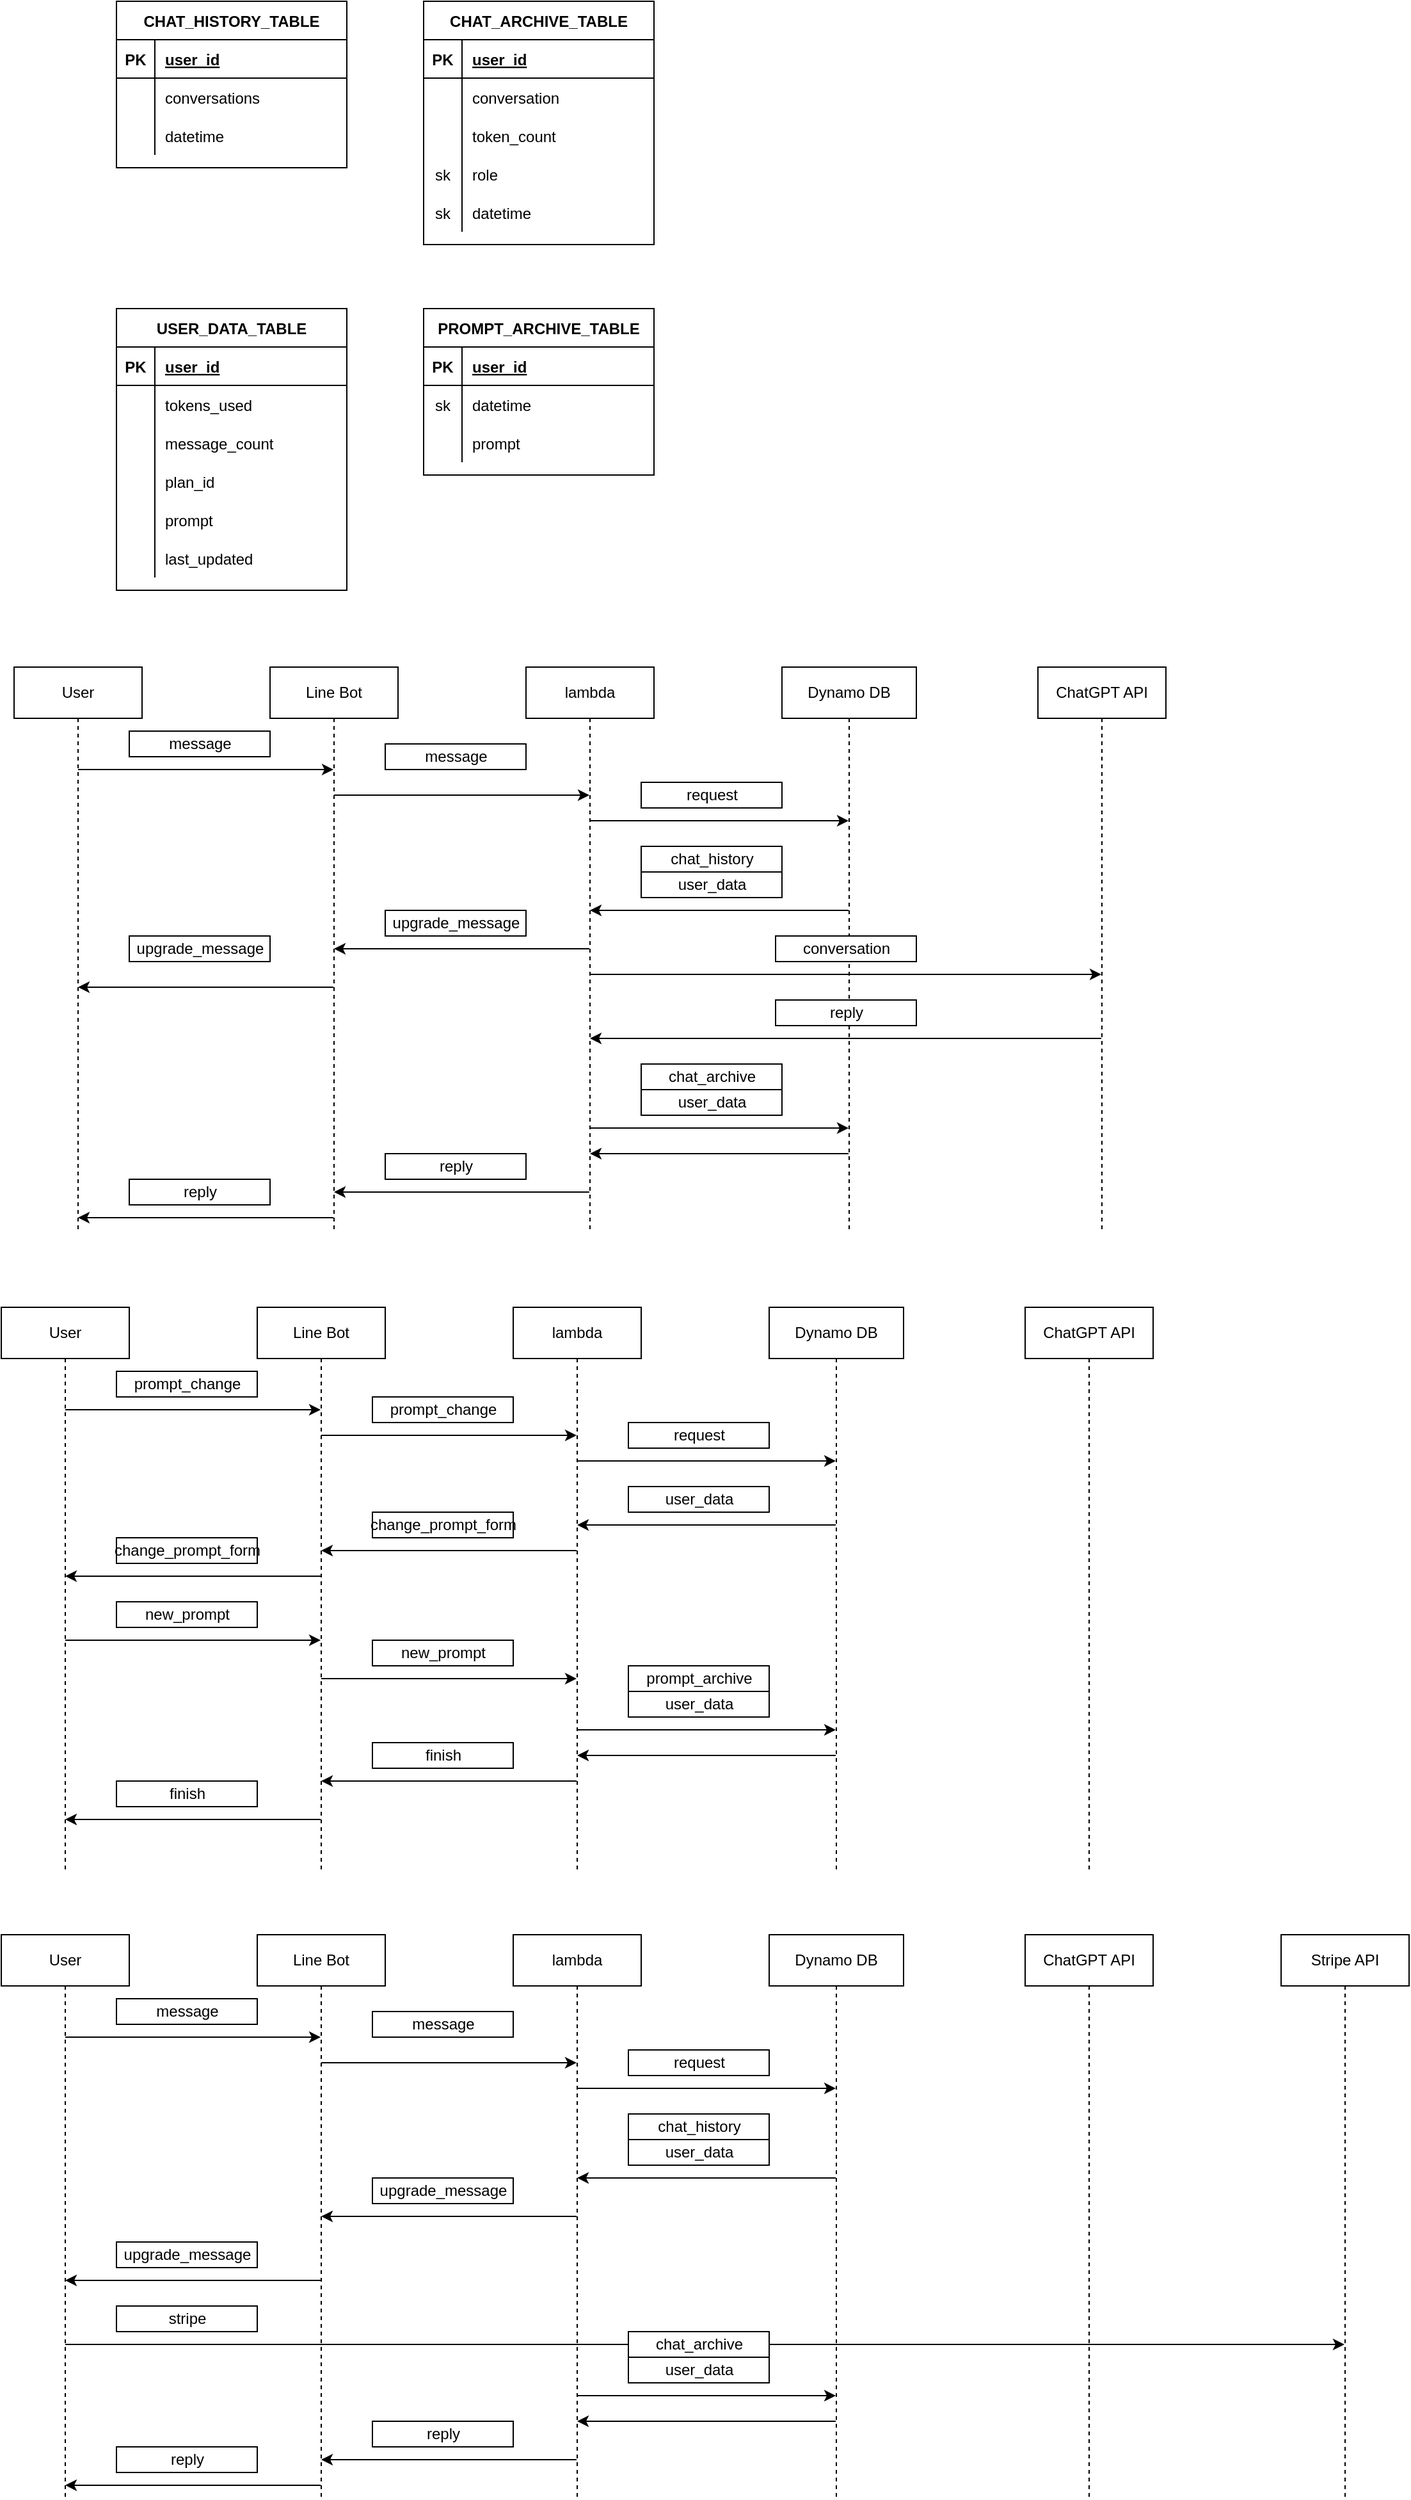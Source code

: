 <mxfile version="20.3.3" type="device"><diagram id="ssqU17osjkDQCOw7yk99" name="ページ1"><mxGraphModel dx="449" dy="261" grid="1" gridSize="10" guides="1" tooltips="1" connect="1" arrows="1" fold="1" page="1" pageScale="1" pageWidth="827" pageHeight="1169" math="0" shadow="0"><root><mxCell id="0"/><mxCell id="1" parent="0"/><mxCell id="wXEiWSFX2AklFEUkoYTZ-1" value="CHAT_HISTORY_TABLE" style="shape=table;startSize=30;container=1;collapsible=1;childLayout=tableLayout;fixedRows=1;rowLines=0;fontStyle=1;align=center;resizeLast=1;" vertex="1" parent="1"><mxGeometry x="120" y="120" width="180" height="130" as="geometry"/></mxCell><mxCell id="wXEiWSFX2AklFEUkoYTZ-2" value="" style="shape=tableRow;horizontal=0;startSize=0;swimlaneHead=0;swimlaneBody=0;fillColor=none;collapsible=0;dropTarget=0;points=[[0,0.5],[1,0.5]];portConstraint=eastwest;top=0;left=0;right=0;bottom=1;" vertex="1" parent="wXEiWSFX2AklFEUkoYTZ-1"><mxGeometry y="30" width="180" height="30" as="geometry"/></mxCell><mxCell id="wXEiWSFX2AklFEUkoYTZ-3" value="PK" style="shape=partialRectangle;connectable=0;fillColor=none;top=0;left=0;bottom=0;right=0;fontStyle=1;overflow=hidden;" vertex="1" parent="wXEiWSFX2AklFEUkoYTZ-2"><mxGeometry width="30" height="30" as="geometry"><mxRectangle width="30" height="30" as="alternateBounds"/></mxGeometry></mxCell><mxCell id="wXEiWSFX2AklFEUkoYTZ-4" value="user_id" style="shape=partialRectangle;connectable=0;fillColor=none;top=0;left=0;bottom=0;right=0;align=left;spacingLeft=6;fontStyle=5;overflow=hidden;" vertex="1" parent="wXEiWSFX2AklFEUkoYTZ-2"><mxGeometry x="30" width="150" height="30" as="geometry"><mxRectangle width="150" height="30" as="alternateBounds"/></mxGeometry></mxCell><mxCell id="wXEiWSFX2AklFEUkoYTZ-5" value="" style="shape=tableRow;horizontal=0;startSize=0;swimlaneHead=0;swimlaneBody=0;fillColor=none;collapsible=0;dropTarget=0;points=[[0,0.5],[1,0.5]];portConstraint=eastwest;top=0;left=0;right=0;bottom=0;" vertex="1" parent="wXEiWSFX2AklFEUkoYTZ-1"><mxGeometry y="60" width="180" height="30" as="geometry"/></mxCell><mxCell id="wXEiWSFX2AklFEUkoYTZ-6" value="" style="shape=partialRectangle;connectable=0;fillColor=none;top=0;left=0;bottom=0;right=0;editable=1;overflow=hidden;" vertex="1" parent="wXEiWSFX2AklFEUkoYTZ-5"><mxGeometry width="30" height="30" as="geometry"><mxRectangle width="30" height="30" as="alternateBounds"/></mxGeometry></mxCell><mxCell id="wXEiWSFX2AklFEUkoYTZ-7" value="conversations" style="shape=partialRectangle;connectable=0;fillColor=none;top=0;left=0;bottom=0;right=0;align=left;spacingLeft=6;overflow=hidden;" vertex="1" parent="wXEiWSFX2AklFEUkoYTZ-5"><mxGeometry x="30" width="150" height="30" as="geometry"><mxRectangle width="150" height="30" as="alternateBounds"/></mxGeometry></mxCell><mxCell id="wXEiWSFX2AklFEUkoYTZ-54" value="" style="shape=tableRow;horizontal=0;startSize=0;swimlaneHead=0;swimlaneBody=0;fillColor=none;collapsible=0;dropTarget=0;points=[[0,0.5],[1,0.5]];portConstraint=eastwest;top=0;left=0;right=0;bottom=0;" vertex="1" parent="wXEiWSFX2AklFEUkoYTZ-1"><mxGeometry y="90" width="180" height="30" as="geometry"/></mxCell><mxCell id="wXEiWSFX2AklFEUkoYTZ-55" value="" style="shape=partialRectangle;connectable=0;fillColor=none;top=0;left=0;bottom=0;right=0;editable=1;overflow=hidden;" vertex="1" parent="wXEiWSFX2AklFEUkoYTZ-54"><mxGeometry width="30" height="30" as="geometry"><mxRectangle width="30" height="30" as="alternateBounds"/></mxGeometry></mxCell><mxCell id="wXEiWSFX2AklFEUkoYTZ-56" value="datetime" style="shape=partialRectangle;connectable=0;fillColor=none;top=0;left=0;bottom=0;right=0;align=left;spacingLeft=6;overflow=hidden;" vertex="1" parent="wXEiWSFX2AklFEUkoYTZ-54"><mxGeometry x="30" width="150" height="30" as="geometry"><mxRectangle width="150" height="30" as="alternateBounds"/></mxGeometry></mxCell><mxCell id="wXEiWSFX2AklFEUkoYTZ-14" value="CHAT_ARCHIVE_TABLE" style="shape=table;startSize=30;container=1;collapsible=1;childLayout=tableLayout;fixedRows=1;rowLines=0;fontStyle=1;align=center;resizeLast=1;" vertex="1" parent="1"><mxGeometry x="360" y="120" width="180" height="190" as="geometry"/></mxCell><mxCell id="wXEiWSFX2AklFEUkoYTZ-15" value="" style="shape=tableRow;horizontal=0;startSize=0;swimlaneHead=0;swimlaneBody=0;fillColor=none;collapsible=0;dropTarget=0;points=[[0,0.5],[1,0.5]];portConstraint=eastwest;top=0;left=0;right=0;bottom=1;" vertex="1" parent="wXEiWSFX2AklFEUkoYTZ-14"><mxGeometry y="30" width="180" height="30" as="geometry"/></mxCell><mxCell id="wXEiWSFX2AklFEUkoYTZ-16" value="PK" style="shape=partialRectangle;connectable=0;fillColor=none;top=0;left=0;bottom=0;right=0;fontStyle=1;overflow=hidden;" vertex="1" parent="wXEiWSFX2AklFEUkoYTZ-15"><mxGeometry width="30" height="30" as="geometry"><mxRectangle width="30" height="30" as="alternateBounds"/></mxGeometry></mxCell><mxCell id="wXEiWSFX2AklFEUkoYTZ-17" value="user_id" style="shape=partialRectangle;connectable=0;fillColor=none;top=0;left=0;bottom=0;right=0;align=left;spacingLeft=6;fontStyle=5;overflow=hidden;" vertex="1" parent="wXEiWSFX2AklFEUkoYTZ-15"><mxGeometry x="30" width="150" height="30" as="geometry"><mxRectangle width="150" height="30" as="alternateBounds"/></mxGeometry></mxCell><mxCell id="wXEiWSFX2AklFEUkoYTZ-18" value="" style="shape=tableRow;horizontal=0;startSize=0;swimlaneHead=0;swimlaneBody=0;fillColor=none;collapsible=0;dropTarget=0;points=[[0,0.5],[1,0.5]];portConstraint=eastwest;top=0;left=0;right=0;bottom=0;" vertex="1" parent="wXEiWSFX2AklFEUkoYTZ-14"><mxGeometry y="60" width="180" height="30" as="geometry"/></mxCell><mxCell id="wXEiWSFX2AklFEUkoYTZ-19" value="" style="shape=partialRectangle;connectable=0;fillColor=none;top=0;left=0;bottom=0;right=0;editable=1;overflow=hidden;" vertex="1" parent="wXEiWSFX2AklFEUkoYTZ-18"><mxGeometry width="30" height="30" as="geometry"><mxRectangle width="30" height="30" as="alternateBounds"/></mxGeometry></mxCell><mxCell id="wXEiWSFX2AklFEUkoYTZ-20" value="conversation" style="shape=partialRectangle;connectable=0;fillColor=none;top=0;left=0;bottom=0;right=0;align=left;spacingLeft=6;overflow=hidden;" vertex="1" parent="wXEiWSFX2AklFEUkoYTZ-18"><mxGeometry x="30" width="150" height="30" as="geometry"><mxRectangle width="150" height="30" as="alternateBounds"/></mxGeometry></mxCell><mxCell id="wXEiWSFX2AklFEUkoYTZ-21" value="" style="shape=tableRow;horizontal=0;startSize=0;swimlaneHead=0;swimlaneBody=0;fillColor=none;collapsible=0;dropTarget=0;points=[[0,0.5],[1,0.5]];portConstraint=eastwest;top=0;left=0;right=0;bottom=0;" vertex="1" parent="wXEiWSFX2AklFEUkoYTZ-14"><mxGeometry y="90" width="180" height="30" as="geometry"/></mxCell><mxCell id="wXEiWSFX2AklFEUkoYTZ-22" value="" style="shape=partialRectangle;connectable=0;fillColor=none;top=0;left=0;bottom=0;right=0;editable=1;overflow=hidden;" vertex="1" parent="wXEiWSFX2AklFEUkoYTZ-21"><mxGeometry width="30" height="30" as="geometry"><mxRectangle width="30" height="30" as="alternateBounds"/></mxGeometry></mxCell><mxCell id="wXEiWSFX2AklFEUkoYTZ-23" value="token_count" style="shape=partialRectangle;connectable=0;fillColor=none;top=0;left=0;bottom=0;right=0;align=left;spacingLeft=6;overflow=hidden;" vertex="1" parent="wXEiWSFX2AklFEUkoYTZ-21"><mxGeometry x="30" width="150" height="30" as="geometry"><mxRectangle width="150" height="30" as="alternateBounds"/></mxGeometry></mxCell><mxCell id="wXEiWSFX2AklFEUkoYTZ-24" value="" style="shape=tableRow;horizontal=0;startSize=0;swimlaneHead=0;swimlaneBody=0;fillColor=none;collapsible=0;dropTarget=0;points=[[0,0.5],[1,0.5]];portConstraint=eastwest;top=0;left=0;right=0;bottom=0;" vertex="1" parent="wXEiWSFX2AklFEUkoYTZ-14"><mxGeometry y="120" width="180" height="30" as="geometry"/></mxCell><mxCell id="wXEiWSFX2AklFEUkoYTZ-25" value="sk" style="shape=partialRectangle;connectable=0;fillColor=none;top=0;left=0;bottom=0;right=0;editable=1;overflow=hidden;" vertex="1" parent="wXEiWSFX2AklFEUkoYTZ-24"><mxGeometry width="30" height="30" as="geometry"><mxRectangle width="30" height="30" as="alternateBounds"/></mxGeometry></mxCell><mxCell id="wXEiWSFX2AklFEUkoYTZ-26" value="role" style="shape=partialRectangle;connectable=0;fillColor=none;top=0;left=0;bottom=0;right=0;align=left;spacingLeft=6;overflow=hidden;" vertex="1" parent="wXEiWSFX2AklFEUkoYTZ-24"><mxGeometry x="30" width="150" height="30" as="geometry"><mxRectangle width="150" height="30" as="alternateBounds"/></mxGeometry></mxCell><mxCell id="wXEiWSFX2AklFEUkoYTZ-51" style="shape=tableRow;horizontal=0;startSize=0;swimlaneHead=0;swimlaneBody=0;fillColor=none;collapsible=0;dropTarget=0;points=[[0,0.5],[1,0.5]];portConstraint=eastwest;top=0;left=0;right=0;bottom=0;" vertex="1" parent="wXEiWSFX2AklFEUkoYTZ-14"><mxGeometry y="150" width="180" height="30" as="geometry"/></mxCell><mxCell id="wXEiWSFX2AklFEUkoYTZ-52" value="sk" style="shape=partialRectangle;connectable=0;fillColor=none;top=0;left=0;bottom=0;right=0;editable=1;overflow=hidden;" vertex="1" parent="wXEiWSFX2AklFEUkoYTZ-51"><mxGeometry width="30" height="30" as="geometry"><mxRectangle width="30" height="30" as="alternateBounds"/></mxGeometry></mxCell><mxCell id="wXEiWSFX2AklFEUkoYTZ-53" value="datetime" style="shape=partialRectangle;connectable=0;fillColor=none;top=0;left=0;bottom=0;right=0;align=left;spacingLeft=6;overflow=hidden;" vertex="1" parent="wXEiWSFX2AklFEUkoYTZ-51"><mxGeometry x="30" width="150" height="30" as="geometry"><mxRectangle width="150" height="30" as="alternateBounds"/></mxGeometry></mxCell><mxCell id="wXEiWSFX2AklFEUkoYTZ-57" value="PROMPT_ARCHIVE_TABLE" style="shape=table;startSize=30;container=1;collapsible=1;childLayout=tableLayout;fixedRows=1;rowLines=0;fontStyle=1;align=center;resizeLast=1;" vertex="1" parent="1"><mxGeometry x="360" y="360" width="180" height="130" as="geometry"/></mxCell><mxCell id="wXEiWSFX2AklFEUkoYTZ-58" value="" style="shape=tableRow;horizontal=0;startSize=0;swimlaneHead=0;swimlaneBody=0;fillColor=none;collapsible=0;dropTarget=0;points=[[0,0.5],[1,0.5]];portConstraint=eastwest;top=0;left=0;right=0;bottom=1;" vertex="1" parent="wXEiWSFX2AklFEUkoYTZ-57"><mxGeometry y="30" width="180" height="30" as="geometry"/></mxCell><mxCell id="wXEiWSFX2AklFEUkoYTZ-59" value="PK" style="shape=partialRectangle;connectable=0;fillColor=none;top=0;left=0;bottom=0;right=0;fontStyle=1;overflow=hidden;" vertex="1" parent="wXEiWSFX2AklFEUkoYTZ-58"><mxGeometry width="30" height="30" as="geometry"><mxRectangle width="30" height="30" as="alternateBounds"/></mxGeometry></mxCell><mxCell id="wXEiWSFX2AklFEUkoYTZ-60" value="user_id" style="shape=partialRectangle;connectable=0;fillColor=none;top=0;left=0;bottom=0;right=0;align=left;spacingLeft=6;fontStyle=5;overflow=hidden;" vertex="1" parent="wXEiWSFX2AklFEUkoYTZ-58"><mxGeometry x="30" width="150" height="30" as="geometry"><mxRectangle width="150" height="30" as="alternateBounds"/></mxGeometry></mxCell><mxCell id="wXEiWSFX2AklFEUkoYTZ-61" value="" style="shape=tableRow;horizontal=0;startSize=0;swimlaneHead=0;swimlaneBody=0;fillColor=none;collapsible=0;dropTarget=0;points=[[0,0.5],[1,0.5]];portConstraint=eastwest;top=0;left=0;right=0;bottom=0;" vertex="1" parent="wXEiWSFX2AklFEUkoYTZ-57"><mxGeometry y="60" width="180" height="30" as="geometry"/></mxCell><mxCell id="wXEiWSFX2AklFEUkoYTZ-62" value="sk" style="shape=partialRectangle;connectable=0;fillColor=none;top=0;left=0;bottom=0;right=0;editable=1;overflow=hidden;" vertex="1" parent="wXEiWSFX2AklFEUkoYTZ-61"><mxGeometry width="30" height="30" as="geometry"><mxRectangle width="30" height="30" as="alternateBounds"/></mxGeometry></mxCell><mxCell id="wXEiWSFX2AklFEUkoYTZ-63" value="datetime" style="shape=partialRectangle;connectable=0;fillColor=none;top=0;left=0;bottom=0;right=0;align=left;spacingLeft=6;overflow=hidden;" vertex="1" parent="wXEiWSFX2AklFEUkoYTZ-61"><mxGeometry x="30" width="150" height="30" as="geometry"><mxRectangle width="150" height="30" as="alternateBounds"/></mxGeometry></mxCell><mxCell id="wXEiWSFX2AklFEUkoYTZ-67" value="" style="shape=tableRow;horizontal=0;startSize=0;swimlaneHead=0;swimlaneBody=0;fillColor=none;collapsible=0;dropTarget=0;points=[[0,0.5],[1,0.5]];portConstraint=eastwest;top=0;left=0;right=0;bottom=0;" vertex="1" parent="wXEiWSFX2AklFEUkoYTZ-57"><mxGeometry y="90" width="180" height="30" as="geometry"/></mxCell><mxCell id="wXEiWSFX2AklFEUkoYTZ-68" value="" style="shape=partialRectangle;connectable=0;fillColor=none;top=0;left=0;bottom=0;right=0;editable=1;overflow=hidden;" vertex="1" parent="wXEiWSFX2AklFEUkoYTZ-67"><mxGeometry width="30" height="30" as="geometry"><mxRectangle width="30" height="30" as="alternateBounds"/></mxGeometry></mxCell><mxCell id="wXEiWSFX2AklFEUkoYTZ-69" value="prompt" style="shape=partialRectangle;connectable=0;fillColor=none;top=0;left=0;bottom=0;right=0;align=left;spacingLeft=6;overflow=hidden;" vertex="1" parent="wXEiWSFX2AklFEUkoYTZ-67"><mxGeometry x="30" width="150" height="30" as="geometry"><mxRectangle width="150" height="30" as="alternateBounds"/></mxGeometry></mxCell><mxCell id="wXEiWSFX2AklFEUkoYTZ-76" value="USER_DATA_TABLE" style="shape=table;startSize=30;container=1;collapsible=1;childLayout=tableLayout;fixedRows=1;rowLines=0;fontStyle=1;align=center;resizeLast=1;" vertex="1" parent="1"><mxGeometry x="120" y="360" width="180" height="220" as="geometry"/></mxCell><mxCell id="wXEiWSFX2AklFEUkoYTZ-77" value="" style="shape=tableRow;horizontal=0;startSize=0;swimlaneHead=0;swimlaneBody=0;fillColor=none;collapsible=0;dropTarget=0;points=[[0,0.5],[1,0.5]];portConstraint=eastwest;top=0;left=0;right=0;bottom=1;" vertex="1" parent="wXEiWSFX2AklFEUkoYTZ-76"><mxGeometry y="30" width="180" height="30" as="geometry"/></mxCell><mxCell id="wXEiWSFX2AklFEUkoYTZ-78" value="PK" style="shape=partialRectangle;connectable=0;fillColor=none;top=0;left=0;bottom=0;right=0;fontStyle=1;overflow=hidden;" vertex="1" parent="wXEiWSFX2AklFEUkoYTZ-77"><mxGeometry width="30" height="30" as="geometry"><mxRectangle width="30" height="30" as="alternateBounds"/></mxGeometry></mxCell><mxCell id="wXEiWSFX2AklFEUkoYTZ-79" value="user_id" style="shape=partialRectangle;connectable=0;fillColor=none;top=0;left=0;bottom=0;right=0;align=left;spacingLeft=6;fontStyle=5;overflow=hidden;" vertex="1" parent="wXEiWSFX2AklFEUkoYTZ-77"><mxGeometry x="30" width="150" height="30" as="geometry"><mxRectangle width="150" height="30" as="alternateBounds"/></mxGeometry></mxCell><mxCell id="wXEiWSFX2AklFEUkoYTZ-80" value="" style="shape=tableRow;horizontal=0;startSize=0;swimlaneHead=0;swimlaneBody=0;fillColor=none;collapsible=0;dropTarget=0;points=[[0,0.5],[1,0.5]];portConstraint=eastwest;top=0;left=0;right=0;bottom=0;" vertex="1" parent="wXEiWSFX2AklFEUkoYTZ-76"><mxGeometry y="60" width="180" height="30" as="geometry"/></mxCell><mxCell id="wXEiWSFX2AklFEUkoYTZ-81" value="" style="shape=partialRectangle;connectable=0;fillColor=none;top=0;left=0;bottom=0;right=0;editable=1;overflow=hidden;" vertex="1" parent="wXEiWSFX2AklFEUkoYTZ-80"><mxGeometry width="30" height="30" as="geometry"><mxRectangle width="30" height="30" as="alternateBounds"/></mxGeometry></mxCell><mxCell id="wXEiWSFX2AklFEUkoYTZ-82" value="tokens_used" style="shape=partialRectangle;connectable=0;fillColor=none;top=0;left=0;bottom=0;right=0;align=left;spacingLeft=6;overflow=hidden;" vertex="1" parent="wXEiWSFX2AklFEUkoYTZ-80"><mxGeometry x="30" width="150" height="30" as="geometry"><mxRectangle width="150" height="30" as="alternateBounds"/></mxGeometry></mxCell><mxCell id="wXEiWSFX2AklFEUkoYTZ-83" value="" style="shape=tableRow;horizontal=0;startSize=0;swimlaneHead=0;swimlaneBody=0;fillColor=none;collapsible=0;dropTarget=0;points=[[0,0.5],[1,0.5]];portConstraint=eastwest;top=0;left=0;right=0;bottom=0;" vertex="1" parent="wXEiWSFX2AklFEUkoYTZ-76"><mxGeometry y="90" width="180" height="30" as="geometry"/></mxCell><mxCell id="wXEiWSFX2AklFEUkoYTZ-84" value="" style="shape=partialRectangle;connectable=0;fillColor=none;top=0;left=0;bottom=0;right=0;editable=1;overflow=hidden;" vertex="1" parent="wXEiWSFX2AklFEUkoYTZ-83"><mxGeometry width="30" height="30" as="geometry"><mxRectangle width="30" height="30" as="alternateBounds"/></mxGeometry></mxCell><mxCell id="wXEiWSFX2AklFEUkoYTZ-85" value="message_count" style="shape=partialRectangle;connectable=0;fillColor=none;top=0;left=0;bottom=0;right=0;align=left;spacingLeft=6;overflow=hidden;" vertex="1" parent="wXEiWSFX2AklFEUkoYTZ-83"><mxGeometry x="30" width="150" height="30" as="geometry"><mxRectangle width="150" height="30" as="alternateBounds"/></mxGeometry></mxCell><mxCell id="wXEiWSFX2AklFEUkoYTZ-86" style="shape=tableRow;horizontal=0;startSize=0;swimlaneHead=0;swimlaneBody=0;fillColor=none;collapsible=0;dropTarget=0;points=[[0,0.5],[1,0.5]];portConstraint=eastwest;top=0;left=0;right=0;bottom=0;" vertex="1" parent="wXEiWSFX2AklFEUkoYTZ-76"><mxGeometry y="120" width="180" height="30" as="geometry"/></mxCell><mxCell id="wXEiWSFX2AklFEUkoYTZ-87" style="shape=partialRectangle;connectable=0;fillColor=none;top=0;left=0;bottom=0;right=0;editable=1;overflow=hidden;" vertex="1" parent="wXEiWSFX2AklFEUkoYTZ-86"><mxGeometry width="30" height="30" as="geometry"><mxRectangle width="30" height="30" as="alternateBounds"/></mxGeometry></mxCell><mxCell id="wXEiWSFX2AklFEUkoYTZ-88" value="plan_id" style="shape=partialRectangle;connectable=0;fillColor=none;top=0;left=0;bottom=0;right=0;align=left;spacingLeft=6;overflow=hidden;" vertex="1" parent="wXEiWSFX2AklFEUkoYTZ-86"><mxGeometry x="30" width="150" height="30" as="geometry"><mxRectangle width="150" height="30" as="alternateBounds"/></mxGeometry></mxCell><mxCell id="wXEiWSFX2AklFEUkoYTZ-89" style="shape=tableRow;horizontal=0;startSize=0;swimlaneHead=0;swimlaneBody=0;fillColor=none;collapsible=0;dropTarget=0;points=[[0,0.5],[1,0.5]];portConstraint=eastwest;top=0;left=0;right=0;bottom=0;" vertex="1" parent="wXEiWSFX2AklFEUkoYTZ-76"><mxGeometry y="150" width="180" height="30" as="geometry"/></mxCell><mxCell id="wXEiWSFX2AklFEUkoYTZ-90" style="shape=partialRectangle;connectable=0;fillColor=none;top=0;left=0;bottom=0;right=0;editable=1;overflow=hidden;" vertex="1" parent="wXEiWSFX2AklFEUkoYTZ-89"><mxGeometry width="30" height="30" as="geometry"><mxRectangle width="30" height="30" as="alternateBounds"/></mxGeometry></mxCell><mxCell id="wXEiWSFX2AklFEUkoYTZ-91" value="prompt" style="shape=partialRectangle;connectable=0;fillColor=none;top=0;left=0;bottom=0;right=0;align=left;spacingLeft=6;overflow=hidden;" vertex="1" parent="wXEiWSFX2AklFEUkoYTZ-89"><mxGeometry x="30" width="150" height="30" as="geometry"><mxRectangle width="150" height="30" as="alternateBounds"/></mxGeometry></mxCell><mxCell id="wXEiWSFX2AklFEUkoYTZ-95" style="shape=tableRow;horizontal=0;startSize=0;swimlaneHead=0;swimlaneBody=0;fillColor=none;collapsible=0;dropTarget=0;points=[[0,0.5],[1,0.5]];portConstraint=eastwest;top=0;left=0;right=0;bottom=0;" vertex="1" parent="wXEiWSFX2AklFEUkoYTZ-76"><mxGeometry y="180" width="180" height="30" as="geometry"/></mxCell><mxCell id="wXEiWSFX2AklFEUkoYTZ-96" style="shape=partialRectangle;connectable=0;fillColor=none;top=0;left=0;bottom=0;right=0;editable=1;overflow=hidden;" vertex="1" parent="wXEiWSFX2AklFEUkoYTZ-95"><mxGeometry width="30" height="30" as="geometry"><mxRectangle width="30" height="30" as="alternateBounds"/></mxGeometry></mxCell><mxCell id="wXEiWSFX2AklFEUkoYTZ-97" value="last_updated" style="shape=partialRectangle;connectable=0;fillColor=none;top=0;left=0;bottom=0;right=0;align=left;spacingLeft=6;overflow=hidden;" vertex="1" parent="wXEiWSFX2AklFEUkoYTZ-95"><mxGeometry x="30" width="150" height="30" as="geometry"><mxRectangle width="150" height="30" as="alternateBounds"/></mxGeometry></mxCell><mxCell id="wXEiWSFX2AklFEUkoYTZ-105" style="edgeStyle=orthogonalEdgeStyle;rounded=0;orthogonalLoop=1;jettySize=auto;html=1;" edge="1" parent="1" source="wXEiWSFX2AklFEUkoYTZ-99" target="wXEiWSFX2AklFEUkoYTZ-100"><mxGeometry relative="1" as="geometry"><Array as="points"><mxPoint x="190" y="720"/><mxPoint x="190" y="720"/></Array></mxGeometry></mxCell><mxCell id="wXEiWSFX2AklFEUkoYTZ-99" value="User" style="shape=umlLifeline;perimeter=lifelinePerimeter;whiteSpace=wrap;html=1;container=1;collapsible=0;recursiveResize=0;outlineConnect=0;" vertex="1" parent="1"><mxGeometry x="40" y="640" width="100" height="440" as="geometry"/></mxCell><mxCell id="wXEiWSFX2AklFEUkoYTZ-104" style="edgeStyle=orthogonalEdgeStyle;rounded=0;orthogonalLoop=1;jettySize=auto;html=1;" edge="1" parent="1" source="wXEiWSFX2AklFEUkoYTZ-100" target="wXEiWSFX2AklFEUkoYTZ-101"><mxGeometry relative="1" as="geometry"><Array as="points"><mxPoint x="390" y="740"/><mxPoint x="390" y="740"/></Array></mxGeometry></mxCell><mxCell id="wXEiWSFX2AklFEUkoYTZ-111" style="edgeStyle=orthogonalEdgeStyle;rounded=0;orthogonalLoop=1;jettySize=auto;html=1;" edge="1" parent="1" source="wXEiWSFX2AklFEUkoYTZ-100" target="wXEiWSFX2AklFEUkoYTZ-99"><mxGeometry relative="1" as="geometry"><Array as="points"><mxPoint x="200" y="1070"/><mxPoint x="200" y="1070"/></Array></mxGeometry></mxCell><mxCell id="wXEiWSFX2AklFEUkoYTZ-133" style="edgeStyle=orthogonalEdgeStyle;rounded=0;orthogonalLoop=1;jettySize=auto;html=1;" edge="1" parent="1" source="wXEiWSFX2AklFEUkoYTZ-100" target="wXEiWSFX2AklFEUkoYTZ-99"><mxGeometry relative="1" as="geometry"><Array as="points"><mxPoint x="200" y="890"/><mxPoint x="200" y="890"/></Array></mxGeometry></mxCell><mxCell id="wXEiWSFX2AklFEUkoYTZ-100" value="Line Bot" style="shape=umlLifeline;perimeter=lifelinePerimeter;whiteSpace=wrap;html=1;container=1;collapsible=0;recursiveResize=0;outlineConnect=0;" vertex="1" parent="1"><mxGeometry x="240" y="640" width="100" height="440" as="geometry"/></mxCell><mxCell id="wXEiWSFX2AklFEUkoYTZ-106" style="edgeStyle=orthogonalEdgeStyle;rounded=0;orthogonalLoop=1;jettySize=auto;html=1;" edge="1" parent="1" source="wXEiWSFX2AklFEUkoYTZ-101" target="wXEiWSFX2AklFEUkoYTZ-102"><mxGeometry relative="1" as="geometry"><Array as="points"><mxPoint x="580" y="760"/><mxPoint x="580" y="760"/></Array></mxGeometry></mxCell><mxCell id="wXEiWSFX2AklFEUkoYTZ-110" style="edgeStyle=orthogonalEdgeStyle;rounded=0;orthogonalLoop=1;jettySize=auto;html=1;" edge="1" parent="1" source="wXEiWSFX2AklFEUkoYTZ-101" target="wXEiWSFX2AklFEUkoYTZ-100"><mxGeometry relative="1" as="geometry"><Array as="points"><mxPoint x="380" y="1050"/><mxPoint x="380" y="1050"/></Array></mxGeometry></mxCell><mxCell id="wXEiWSFX2AklFEUkoYTZ-122" style="edgeStyle=orthogonalEdgeStyle;rounded=0;orthogonalLoop=1;jettySize=auto;html=1;" edge="1" parent="1" source="wXEiWSFX2AklFEUkoYTZ-101" target="wXEiWSFX2AklFEUkoYTZ-118"><mxGeometry relative="1" as="geometry"><Array as="points"><mxPoint x="700" y="880"/><mxPoint x="700" y="880"/></Array></mxGeometry></mxCell><mxCell id="wXEiWSFX2AklFEUkoYTZ-125" style="edgeStyle=orthogonalEdgeStyle;rounded=0;orthogonalLoop=1;jettySize=auto;html=1;" edge="1" parent="1" source="wXEiWSFX2AklFEUkoYTZ-101" target="wXEiWSFX2AklFEUkoYTZ-102"><mxGeometry relative="1" as="geometry"><Array as="points"><mxPoint x="590" y="1000"/><mxPoint x="590" y="1000"/></Array></mxGeometry></mxCell><mxCell id="wXEiWSFX2AklFEUkoYTZ-129" style="edgeStyle=orthogonalEdgeStyle;rounded=0;orthogonalLoop=1;jettySize=auto;html=1;" edge="1" parent="1" source="wXEiWSFX2AklFEUkoYTZ-101" target="wXEiWSFX2AklFEUkoYTZ-100"><mxGeometry relative="1" as="geometry"/></mxCell><mxCell id="wXEiWSFX2AklFEUkoYTZ-101" value="lambda" style="shape=umlLifeline;perimeter=lifelinePerimeter;whiteSpace=wrap;html=1;container=1;collapsible=0;recursiveResize=0;outlineConnect=0;" vertex="1" parent="1"><mxGeometry x="440" y="640" width="100" height="440" as="geometry"/></mxCell><mxCell id="wXEiWSFX2AklFEUkoYTZ-109" style="edgeStyle=orthogonalEdgeStyle;rounded=0;orthogonalLoop=1;jettySize=auto;html=1;" edge="1" parent="1" source="wXEiWSFX2AklFEUkoYTZ-102" target="wXEiWSFX2AklFEUkoYTZ-101"><mxGeometry relative="1" as="geometry"><Array as="points"><mxPoint x="610" y="830"/><mxPoint x="610" y="830"/></Array></mxGeometry></mxCell><mxCell id="wXEiWSFX2AklFEUkoYTZ-128" style="edgeStyle=orthogonalEdgeStyle;rounded=0;orthogonalLoop=1;jettySize=auto;html=1;" edge="1" parent="1" source="wXEiWSFX2AklFEUkoYTZ-102" target="wXEiWSFX2AklFEUkoYTZ-101"><mxGeometry relative="1" as="geometry"><Array as="points"><mxPoint x="580" y="1020"/><mxPoint x="580" y="1020"/></Array></mxGeometry></mxCell><mxCell id="wXEiWSFX2AklFEUkoYTZ-102" value="Dynamo DB" style="shape=umlLifeline;perimeter=lifelinePerimeter;whiteSpace=wrap;html=1;container=1;collapsible=0;recursiveResize=0;outlineConnect=0;" vertex="1" parent="1"><mxGeometry x="640" y="640" width="105" height="440" as="geometry"/></mxCell><mxCell id="wXEiWSFX2AklFEUkoYTZ-119" value="conversation" style="html=1;" vertex="1" parent="wXEiWSFX2AklFEUkoYTZ-102"><mxGeometry x="-5" y="210" width="110" height="20" as="geometry"/></mxCell><mxCell id="wXEiWSFX2AklFEUkoYTZ-124" value="reply" style="html=1;" vertex="1" parent="wXEiWSFX2AklFEUkoYTZ-102"><mxGeometry x="-5" y="260" width="110" height="20" as="geometry"/></mxCell><mxCell id="wXEiWSFX2AklFEUkoYTZ-113" value="message" style="html=1;" vertex="1" parent="1"><mxGeometry x="130" y="690" width="110" height="20" as="geometry"/></mxCell><mxCell id="wXEiWSFX2AklFEUkoYTZ-114" value="message" style="html=1;" vertex="1" parent="1"><mxGeometry x="330" y="700" width="110" height="20" as="geometry"/></mxCell><mxCell id="wXEiWSFX2AklFEUkoYTZ-115" value="user_data" style="html=1;" vertex="1" parent="1"><mxGeometry x="530" y="800" width="110" height="20" as="geometry"/></mxCell><mxCell id="wXEiWSFX2AklFEUkoYTZ-116" value="chat_history" style="html=1;" vertex="1" parent="1"><mxGeometry x="530" y="780" width="110" height="20" as="geometry"/></mxCell><mxCell id="wXEiWSFX2AklFEUkoYTZ-117" value="request" style="html=1;" vertex="1" parent="1"><mxGeometry x="530" y="730" width="110" height="20" as="geometry"/></mxCell><mxCell id="wXEiWSFX2AklFEUkoYTZ-123" style="edgeStyle=orthogonalEdgeStyle;rounded=0;orthogonalLoop=1;jettySize=auto;html=1;" edge="1" parent="1" source="wXEiWSFX2AklFEUkoYTZ-118" target="wXEiWSFX2AklFEUkoYTZ-101"><mxGeometry relative="1" as="geometry"><Array as="points"><mxPoint x="760" y="930"/><mxPoint x="760" y="930"/></Array></mxGeometry></mxCell><mxCell id="wXEiWSFX2AklFEUkoYTZ-118" value="ChatGPT API" style="shape=umlLifeline;perimeter=lifelinePerimeter;whiteSpace=wrap;html=1;container=1;collapsible=0;recursiveResize=0;outlineConnect=0;" vertex="1" parent="1"><mxGeometry x="840" y="640" width="100" height="440" as="geometry"/></mxCell><mxCell id="wXEiWSFX2AklFEUkoYTZ-126" value="chat_archive" style="html=1;" vertex="1" parent="1"><mxGeometry x="530" y="950" width="110" height="20" as="geometry"/></mxCell><mxCell id="wXEiWSFX2AklFEUkoYTZ-127" value="user_data" style="html=1;" vertex="1" parent="1"><mxGeometry x="530" y="970" width="110" height="20" as="geometry"/></mxCell><mxCell id="wXEiWSFX2AklFEUkoYTZ-130" value="upgrade_message" style="html=1;" vertex="1" parent="1"><mxGeometry x="330" y="830" width="110" height="20" as="geometry"/></mxCell><mxCell id="wXEiWSFX2AklFEUkoYTZ-131" value="reply" style="html=1;" vertex="1" parent="1"><mxGeometry x="130" y="1040" width="110" height="20" as="geometry"/></mxCell><mxCell id="wXEiWSFX2AklFEUkoYTZ-132" value="reply" style="html=1;" vertex="1" parent="1"><mxGeometry x="330" y="1020" width="110" height="20" as="geometry"/></mxCell><mxCell id="wXEiWSFX2AklFEUkoYTZ-134" value="upgrade_message" style="html=1;" vertex="1" parent="1"><mxGeometry x="130" y="850" width="110" height="20" as="geometry"/></mxCell><mxCell id="wXEiWSFX2AklFEUkoYTZ-135" style="edgeStyle=orthogonalEdgeStyle;rounded=0;orthogonalLoop=1;jettySize=auto;html=1;" edge="1" parent="1" source="wXEiWSFX2AklFEUkoYTZ-136" target="wXEiWSFX2AklFEUkoYTZ-140"><mxGeometry relative="1" as="geometry"><Array as="points"><mxPoint x="180" y="1220"/><mxPoint x="180" y="1220"/></Array></mxGeometry></mxCell><mxCell id="wXEiWSFX2AklFEUkoYTZ-170" style="edgeStyle=orthogonalEdgeStyle;rounded=0;orthogonalLoop=1;jettySize=auto;html=1;" edge="1" parent="1" source="wXEiWSFX2AklFEUkoYTZ-136" target="wXEiWSFX2AklFEUkoYTZ-140"><mxGeometry relative="1" as="geometry"><Array as="points"><mxPoint x="180" y="1400"/><mxPoint x="180" y="1400"/></Array></mxGeometry></mxCell><mxCell id="wXEiWSFX2AklFEUkoYTZ-136" value="User" style="shape=umlLifeline;perimeter=lifelinePerimeter;whiteSpace=wrap;html=1;container=1;collapsible=0;recursiveResize=0;outlineConnect=0;" vertex="1" parent="1"><mxGeometry x="30" y="1140" width="100" height="440" as="geometry"/></mxCell><mxCell id="wXEiWSFX2AklFEUkoYTZ-137" style="edgeStyle=orthogonalEdgeStyle;rounded=0;orthogonalLoop=1;jettySize=auto;html=1;" edge="1" parent="1" source="wXEiWSFX2AklFEUkoYTZ-140" target="wXEiWSFX2AklFEUkoYTZ-146"><mxGeometry relative="1" as="geometry"><Array as="points"><mxPoint x="380" y="1240"/><mxPoint x="380" y="1240"/></Array></mxGeometry></mxCell><mxCell id="wXEiWSFX2AklFEUkoYTZ-138" style="edgeStyle=orthogonalEdgeStyle;rounded=0;orthogonalLoop=1;jettySize=auto;html=1;" edge="1" parent="1" source="wXEiWSFX2AklFEUkoYTZ-140" target="wXEiWSFX2AklFEUkoYTZ-136"><mxGeometry relative="1" as="geometry"><Array as="points"><mxPoint x="170" y="1540"/><mxPoint x="170" y="1540"/></Array></mxGeometry></mxCell><mxCell id="wXEiWSFX2AklFEUkoYTZ-139" style="edgeStyle=orthogonalEdgeStyle;rounded=0;orthogonalLoop=1;jettySize=auto;html=1;" edge="1" parent="1" source="wXEiWSFX2AklFEUkoYTZ-140" target="wXEiWSFX2AklFEUkoYTZ-136"><mxGeometry relative="1" as="geometry"><Array as="points"><mxPoint x="190" y="1350"/><mxPoint x="190" y="1350"/></Array></mxGeometry></mxCell><mxCell id="wXEiWSFX2AklFEUkoYTZ-172" style="edgeStyle=orthogonalEdgeStyle;rounded=0;orthogonalLoop=1;jettySize=auto;html=1;" edge="1" parent="1" source="wXEiWSFX2AklFEUkoYTZ-140" target="wXEiWSFX2AklFEUkoYTZ-146"><mxGeometry relative="1" as="geometry"><Array as="points"><mxPoint x="380" y="1430"/><mxPoint x="380" y="1430"/></Array></mxGeometry></mxCell><mxCell id="wXEiWSFX2AklFEUkoYTZ-140" value="Line Bot" style="shape=umlLifeline;perimeter=lifelinePerimeter;whiteSpace=wrap;html=1;container=1;collapsible=0;recursiveResize=0;outlineConnect=0;" vertex="1" parent="1"><mxGeometry x="230" y="1140" width="100" height="440" as="geometry"/></mxCell><mxCell id="wXEiWSFX2AklFEUkoYTZ-141" style="edgeStyle=orthogonalEdgeStyle;rounded=0;orthogonalLoop=1;jettySize=auto;html=1;" edge="1" parent="1" source="wXEiWSFX2AklFEUkoYTZ-146" target="wXEiWSFX2AklFEUkoYTZ-149"><mxGeometry relative="1" as="geometry"><Array as="points"><mxPoint x="570" y="1260"/><mxPoint x="570" y="1260"/></Array></mxGeometry></mxCell><mxCell id="wXEiWSFX2AklFEUkoYTZ-142" style="edgeStyle=orthogonalEdgeStyle;rounded=0;orthogonalLoop=1;jettySize=auto;html=1;" edge="1" parent="1" source="wXEiWSFX2AklFEUkoYTZ-146" target="wXEiWSFX2AklFEUkoYTZ-140"><mxGeometry relative="1" as="geometry"><Array as="points"><mxPoint x="370" y="1510"/><mxPoint x="370" y="1510"/></Array></mxGeometry></mxCell><mxCell id="wXEiWSFX2AklFEUkoYTZ-144" style="edgeStyle=orthogonalEdgeStyle;rounded=0;orthogonalLoop=1;jettySize=auto;html=1;" edge="1" parent="1" source="wXEiWSFX2AklFEUkoYTZ-146" target="wXEiWSFX2AklFEUkoYTZ-149"><mxGeometry relative="1" as="geometry"><Array as="points"><mxPoint x="590" y="1470"/><mxPoint x="590" y="1470"/></Array></mxGeometry></mxCell><mxCell id="wXEiWSFX2AklFEUkoYTZ-145" style="edgeStyle=orthogonalEdgeStyle;rounded=0;orthogonalLoop=1;jettySize=auto;html=1;" edge="1" parent="1" source="wXEiWSFX2AklFEUkoYTZ-146" target="wXEiWSFX2AklFEUkoYTZ-140"><mxGeometry relative="1" as="geometry"><Array as="points"><mxPoint x="380" y="1330"/><mxPoint x="380" y="1330"/></Array></mxGeometry></mxCell><mxCell id="wXEiWSFX2AklFEUkoYTZ-146" value="lambda" style="shape=umlLifeline;perimeter=lifelinePerimeter;whiteSpace=wrap;html=1;container=1;collapsible=0;recursiveResize=0;outlineConnect=0;" vertex="1" parent="1"><mxGeometry x="430" y="1140" width="100" height="440" as="geometry"/></mxCell><mxCell id="wXEiWSFX2AklFEUkoYTZ-147" style="edgeStyle=orthogonalEdgeStyle;rounded=0;orthogonalLoop=1;jettySize=auto;html=1;" edge="1" parent="1" source="wXEiWSFX2AklFEUkoYTZ-149" target="wXEiWSFX2AklFEUkoYTZ-146"><mxGeometry relative="1" as="geometry"><Array as="points"><mxPoint x="560" y="1310"/><mxPoint x="560" y="1310"/></Array></mxGeometry></mxCell><mxCell id="wXEiWSFX2AklFEUkoYTZ-148" style="edgeStyle=orthogonalEdgeStyle;rounded=0;orthogonalLoop=1;jettySize=auto;html=1;" edge="1" parent="1" source="wXEiWSFX2AklFEUkoYTZ-149" target="wXEiWSFX2AklFEUkoYTZ-146"><mxGeometry relative="1" as="geometry"><Array as="points"><mxPoint x="570" y="1490"/><mxPoint x="570" y="1490"/></Array></mxGeometry></mxCell><mxCell id="wXEiWSFX2AklFEUkoYTZ-149" value="Dynamo DB" style="shape=umlLifeline;perimeter=lifelinePerimeter;whiteSpace=wrap;html=1;container=1;collapsible=0;recursiveResize=0;outlineConnect=0;" vertex="1" parent="1"><mxGeometry x="630" y="1140" width="105" height="440" as="geometry"/></mxCell><mxCell id="wXEiWSFX2AklFEUkoYTZ-152" value="prompt_change" style="html=1;" vertex="1" parent="1"><mxGeometry x="120" y="1190" width="110" height="20" as="geometry"/></mxCell><mxCell id="wXEiWSFX2AklFEUkoYTZ-154" value="user_data" style="html=1;" vertex="1" parent="1"><mxGeometry x="520" y="1280" width="110" height="20" as="geometry"/></mxCell><mxCell id="wXEiWSFX2AklFEUkoYTZ-156" value="request" style="html=1;" vertex="1" parent="1"><mxGeometry x="520" y="1230" width="110" height="20" as="geometry"/></mxCell><mxCell id="wXEiWSFX2AklFEUkoYTZ-158" value="ChatGPT API" style="shape=umlLifeline;perimeter=lifelinePerimeter;whiteSpace=wrap;html=1;container=1;collapsible=0;recursiveResize=0;outlineConnect=0;" vertex="1" parent="1"><mxGeometry x="830" y="1140" width="100" height="440" as="geometry"/></mxCell><mxCell id="wXEiWSFX2AklFEUkoYTZ-159" value="prompt_archive" style="html=1;" vertex="1" parent="1"><mxGeometry x="520" y="1420" width="110" height="20" as="geometry"/></mxCell><mxCell id="wXEiWSFX2AklFEUkoYTZ-160" value="user_data" style="html=1;" vertex="1" parent="1"><mxGeometry x="520" y="1440" width="110" height="20" as="geometry"/></mxCell><mxCell id="wXEiWSFX2AklFEUkoYTZ-161" value="change_prompt_form" style="html=1;" vertex="1" parent="1"><mxGeometry x="320" y="1300" width="110" height="20" as="geometry"/></mxCell><mxCell id="wXEiWSFX2AklFEUkoYTZ-163" value="finish" style="html=1;" vertex="1" parent="1"><mxGeometry x="320" y="1480" width="110" height="20" as="geometry"/></mxCell><mxCell id="wXEiWSFX2AklFEUkoYTZ-165" value="prompt_change" style="html=1;" vertex="1" parent="1"><mxGeometry x="320" y="1210" width="110" height="20" as="geometry"/></mxCell><mxCell id="wXEiWSFX2AklFEUkoYTZ-168" value="change_prompt_form" style="html=1;" vertex="1" parent="1"><mxGeometry x="120" y="1320" width="110" height="20" as="geometry"/></mxCell><mxCell id="wXEiWSFX2AklFEUkoYTZ-171" value="new_prompt" style="html=1;" vertex="1" parent="1"><mxGeometry x="120" y="1370" width="110" height="20" as="geometry"/></mxCell><mxCell id="wXEiWSFX2AklFEUkoYTZ-174" value="new_prompt" style="html=1;" vertex="1" parent="1"><mxGeometry x="320" y="1400" width="110" height="20" as="geometry"/></mxCell><mxCell id="wXEiWSFX2AklFEUkoYTZ-177" value="finish" style="html=1;" vertex="1" parent="1"><mxGeometry x="120" y="1510" width="110" height="20" as="geometry"/></mxCell><mxCell id="wXEiWSFX2AklFEUkoYTZ-207" style="edgeStyle=orthogonalEdgeStyle;rounded=0;orthogonalLoop=1;jettySize=auto;html=1;" edge="1" parent="1" source="wXEiWSFX2AklFEUkoYTZ-208" target="wXEiWSFX2AklFEUkoYTZ-212"><mxGeometry relative="1" as="geometry"><Array as="points"><mxPoint x="180" y="1710"/><mxPoint x="180" y="1710"/></Array></mxGeometry></mxCell><mxCell id="wXEiWSFX2AklFEUkoYTZ-242" style="edgeStyle=orthogonalEdgeStyle;rounded=0;orthogonalLoop=1;jettySize=auto;html=1;" edge="1" parent="1" source="wXEiWSFX2AklFEUkoYTZ-208" target="wXEiWSFX2AklFEUkoYTZ-239"><mxGeometry relative="1" as="geometry"><Array as="points"><mxPoint x="370" y="1950"/><mxPoint x="370" y="1950"/></Array></mxGeometry></mxCell><mxCell id="wXEiWSFX2AklFEUkoYTZ-208" value="User" style="shape=umlLifeline;perimeter=lifelinePerimeter;whiteSpace=wrap;html=1;container=1;collapsible=0;recursiveResize=0;outlineConnect=0;" vertex="1" parent="1"><mxGeometry x="30" y="1630" width="100" height="440" as="geometry"/></mxCell><mxCell id="wXEiWSFX2AklFEUkoYTZ-209" style="edgeStyle=orthogonalEdgeStyle;rounded=0;orthogonalLoop=1;jettySize=auto;html=1;" edge="1" parent="1" source="wXEiWSFX2AklFEUkoYTZ-212" target="wXEiWSFX2AklFEUkoYTZ-218"><mxGeometry relative="1" as="geometry"><Array as="points"><mxPoint x="380" y="1730"/><mxPoint x="380" y="1730"/></Array></mxGeometry></mxCell><mxCell id="wXEiWSFX2AklFEUkoYTZ-210" style="edgeStyle=orthogonalEdgeStyle;rounded=0;orthogonalLoop=1;jettySize=auto;html=1;" edge="1" parent="1" source="wXEiWSFX2AklFEUkoYTZ-212" target="wXEiWSFX2AklFEUkoYTZ-208"><mxGeometry relative="1" as="geometry"><Array as="points"><mxPoint x="190" y="2060"/><mxPoint x="190" y="2060"/></Array></mxGeometry></mxCell><mxCell id="wXEiWSFX2AklFEUkoYTZ-211" style="edgeStyle=orthogonalEdgeStyle;rounded=0;orthogonalLoop=1;jettySize=auto;html=1;" edge="1" parent="1" source="wXEiWSFX2AklFEUkoYTZ-212" target="wXEiWSFX2AklFEUkoYTZ-208"><mxGeometry relative="1" as="geometry"><Array as="points"><mxPoint x="200" y="1900"/><mxPoint x="200" y="1900"/></Array></mxGeometry></mxCell><mxCell id="wXEiWSFX2AklFEUkoYTZ-212" value="Line Bot" style="shape=umlLifeline;perimeter=lifelinePerimeter;whiteSpace=wrap;html=1;container=1;collapsible=0;recursiveResize=0;outlineConnect=0;" vertex="1" parent="1"><mxGeometry x="230" y="1630" width="100" height="440" as="geometry"/></mxCell><mxCell id="wXEiWSFX2AklFEUkoYTZ-213" style="edgeStyle=orthogonalEdgeStyle;rounded=0;orthogonalLoop=1;jettySize=auto;html=1;" edge="1" parent="1" source="wXEiWSFX2AklFEUkoYTZ-218" target="wXEiWSFX2AklFEUkoYTZ-221"><mxGeometry relative="1" as="geometry"><Array as="points"><mxPoint x="570" y="1750"/><mxPoint x="570" y="1750"/></Array></mxGeometry></mxCell><mxCell id="wXEiWSFX2AklFEUkoYTZ-214" style="edgeStyle=orthogonalEdgeStyle;rounded=0;orthogonalLoop=1;jettySize=auto;html=1;" edge="1" parent="1" source="wXEiWSFX2AklFEUkoYTZ-218" target="wXEiWSFX2AklFEUkoYTZ-212"><mxGeometry relative="1" as="geometry"><Array as="points"><mxPoint x="370" y="2040"/><mxPoint x="370" y="2040"/></Array></mxGeometry></mxCell><mxCell id="wXEiWSFX2AklFEUkoYTZ-216" style="edgeStyle=orthogonalEdgeStyle;rounded=0;orthogonalLoop=1;jettySize=auto;html=1;" edge="1" parent="1" source="wXEiWSFX2AklFEUkoYTZ-218" target="wXEiWSFX2AklFEUkoYTZ-221"><mxGeometry relative="1" as="geometry"><Array as="points"><mxPoint x="580" y="1990"/><mxPoint x="580" y="1990"/></Array></mxGeometry></mxCell><mxCell id="wXEiWSFX2AklFEUkoYTZ-217" style="edgeStyle=orthogonalEdgeStyle;rounded=0;orthogonalLoop=1;jettySize=auto;html=1;" edge="1" parent="1" source="wXEiWSFX2AklFEUkoYTZ-218" target="wXEiWSFX2AklFEUkoYTZ-212"><mxGeometry relative="1" as="geometry"/></mxCell><mxCell id="wXEiWSFX2AklFEUkoYTZ-218" value="lambda" style="shape=umlLifeline;perimeter=lifelinePerimeter;whiteSpace=wrap;html=1;container=1;collapsible=0;recursiveResize=0;outlineConnect=0;" vertex="1" parent="1"><mxGeometry x="430" y="1630" width="100" height="440" as="geometry"/></mxCell><mxCell id="wXEiWSFX2AklFEUkoYTZ-219" style="edgeStyle=orthogonalEdgeStyle;rounded=0;orthogonalLoop=1;jettySize=auto;html=1;" edge="1" parent="1" source="wXEiWSFX2AklFEUkoYTZ-221" target="wXEiWSFX2AklFEUkoYTZ-218"><mxGeometry relative="1" as="geometry"><Array as="points"><mxPoint x="600" y="1820"/><mxPoint x="600" y="1820"/></Array></mxGeometry></mxCell><mxCell id="wXEiWSFX2AklFEUkoYTZ-220" style="edgeStyle=orthogonalEdgeStyle;rounded=0;orthogonalLoop=1;jettySize=auto;html=1;" edge="1" parent="1" source="wXEiWSFX2AklFEUkoYTZ-221" target="wXEiWSFX2AklFEUkoYTZ-218"><mxGeometry relative="1" as="geometry"><Array as="points"><mxPoint x="570" y="2010"/><mxPoint x="570" y="2010"/></Array></mxGeometry></mxCell><mxCell id="wXEiWSFX2AklFEUkoYTZ-221" value="Dynamo DB" style="shape=umlLifeline;perimeter=lifelinePerimeter;whiteSpace=wrap;html=1;container=1;collapsible=0;recursiveResize=0;outlineConnect=0;" vertex="1" parent="1"><mxGeometry x="630" y="1630" width="105" height="440" as="geometry"/></mxCell><mxCell id="wXEiWSFX2AklFEUkoYTZ-224" value="message" style="html=1;" vertex="1" parent="1"><mxGeometry x="120" y="1680" width="110" height="20" as="geometry"/></mxCell><mxCell id="wXEiWSFX2AklFEUkoYTZ-225" value="message" style="html=1;" vertex="1" parent="1"><mxGeometry x="320" y="1690" width="110" height="20" as="geometry"/></mxCell><mxCell id="wXEiWSFX2AklFEUkoYTZ-226" value="user_data" style="html=1;" vertex="1" parent="1"><mxGeometry x="520" y="1790" width="110" height="20" as="geometry"/></mxCell><mxCell id="wXEiWSFX2AklFEUkoYTZ-227" value="chat_history" style="html=1;" vertex="1" parent="1"><mxGeometry x="520" y="1770" width="110" height="20" as="geometry"/></mxCell><mxCell id="wXEiWSFX2AklFEUkoYTZ-228" value="request" style="html=1;" vertex="1" parent="1"><mxGeometry x="520" y="1720" width="110" height="20" as="geometry"/></mxCell><mxCell id="wXEiWSFX2AklFEUkoYTZ-230" value="ChatGPT API" style="shape=umlLifeline;perimeter=lifelinePerimeter;whiteSpace=wrap;html=1;container=1;collapsible=0;recursiveResize=0;outlineConnect=0;" vertex="1" parent="1"><mxGeometry x="830" y="1630" width="100" height="440" as="geometry"/></mxCell><mxCell id="wXEiWSFX2AklFEUkoYTZ-231" value="chat_archive" style="html=1;" vertex="1" parent="1"><mxGeometry x="520" y="1940" width="110" height="20" as="geometry"/></mxCell><mxCell id="wXEiWSFX2AklFEUkoYTZ-232" value="user_data" style="html=1;" vertex="1" parent="1"><mxGeometry x="520" y="1960" width="110" height="20" as="geometry"/></mxCell><mxCell id="wXEiWSFX2AklFEUkoYTZ-233" value="upgrade_message" style="html=1;" vertex="1" parent="1"><mxGeometry x="320" y="1820" width="110" height="20" as="geometry"/></mxCell><mxCell id="wXEiWSFX2AklFEUkoYTZ-234" value="reply" style="html=1;" vertex="1" parent="1"><mxGeometry x="120" y="2030" width="110" height="20" as="geometry"/></mxCell><mxCell id="wXEiWSFX2AklFEUkoYTZ-235" value="reply" style="html=1;" vertex="1" parent="1"><mxGeometry x="320" y="2010" width="110" height="20" as="geometry"/></mxCell><mxCell id="wXEiWSFX2AklFEUkoYTZ-236" value="upgrade_message" style="html=1;" vertex="1" parent="1"><mxGeometry x="120" y="1870" width="110" height="20" as="geometry"/></mxCell><mxCell id="wXEiWSFX2AklFEUkoYTZ-238" value="stripe" style="html=1;" vertex="1" parent="1"><mxGeometry x="120" y="1920" width="110" height="20" as="geometry"/></mxCell><mxCell id="wXEiWSFX2AklFEUkoYTZ-239" value="Stripe API" style="shape=umlLifeline;perimeter=lifelinePerimeter;whiteSpace=wrap;html=1;container=1;collapsible=0;recursiveResize=0;outlineConnect=0;" vertex="1" parent="1"><mxGeometry x="1030" y="1630" width="100" height="440" as="geometry"/></mxCell></root></mxGraphModel></diagram></mxfile>